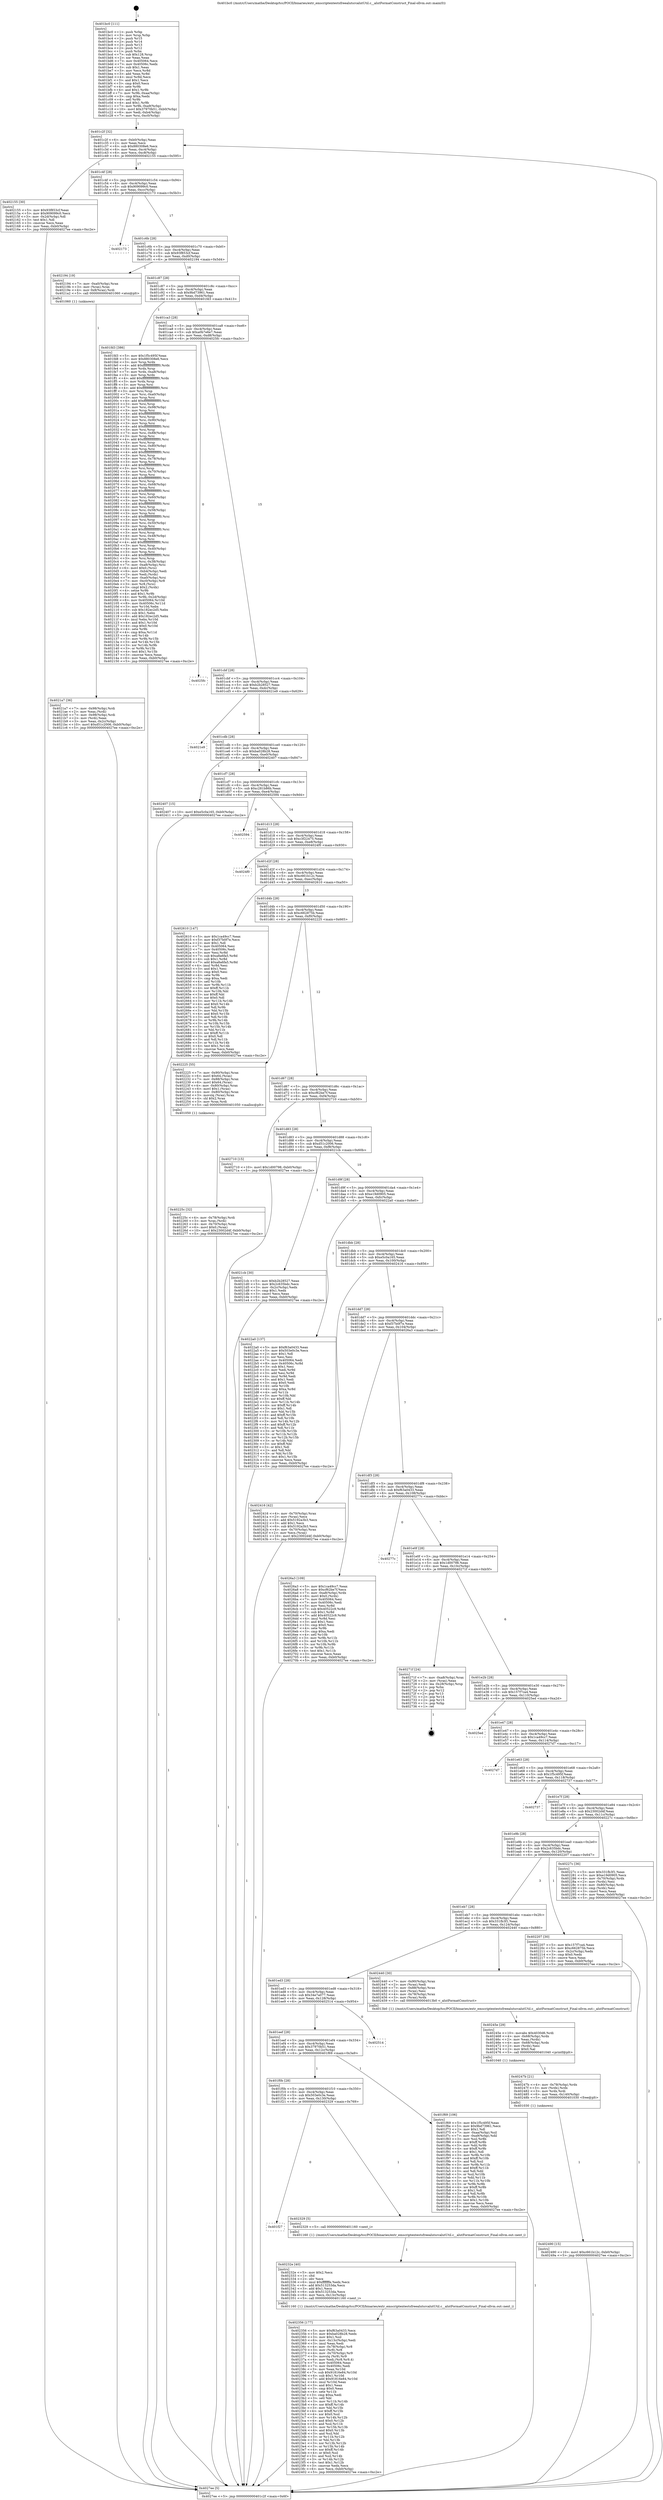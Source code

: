 digraph "0x401bc0" {
  label = "0x401bc0 (/mnt/c/Users/mathe/Desktop/tcc/POCII/binaries/extr_emscriptentestsfreealutsrcalutUtil.c__alutFormatConstruct_Final-ollvm.out::main(0))"
  labelloc = "t"
  node[shape=record]

  Entry [label="",width=0.3,height=0.3,shape=circle,fillcolor=black,style=filled]
  "0x401c2f" [label="{
     0x401c2f [32]\l
     | [instrs]\l
     &nbsp;&nbsp;0x401c2f \<+6\>: mov -0xb0(%rbp),%eax\l
     &nbsp;&nbsp;0x401c35 \<+2\>: mov %eax,%ecx\l
     &nbsp;&nbsp;0x401c37 \<+6\>: sub $0x880308e6,%ecx\l
     &nbsp;&nbsp;0x401c3d \<+6\>: mov %eax,-0xc4(%rbp)\l
     &nbsp;&nbsp;0x401c43 \<+6\>: mov %ecx,-0xc8(%rbp)\l
     &nbsp;&nbsp;0x401c49 \<+6\>: je 0000000000402155 \<main+0x595\>\l
  }"]
  "0x402155" [label="{
     0x402155 [30]\l
     | [instrs]\l
     &nbsp;&nbsp;0x402155 \<+5\>: mov $0x93f853cf,%eax\l
     &nbsp;&nbsp;0x40215a \<+5\>: mov $0x909099c0,%ecx\l
     &nbsp;&nbsp;0x40215f \<+3\>: mov -0x2d(%rbp),%dl\l
     &nbsp;&nbsp;0x402162 \<+3\>: test $0x1,%dl\l
     &nbsp;&nbsp;0x402165 \<+3\>: cmovne %ecx,%eax\l
     &nbsp;&nbsp;0x402168 \<+6\>: mov %eax,-0xb0(%rbp)\l
     &nbsp;&nbsp;0x40216e \<+5\>: jmp 00000000004027ee \<main+0xc2e\>\l
  }"]
  "0x401c4f" [label="{
     0x401c4f [28]\l
     | [instrs]\l
     &nbsp;&nbsp;0x401c4f \<+5\>: jmp 0000000000401c54 \<main+0x94\>\l
     &nbsp;&nbsp;0x401c54 \<+6\>: mov -0xc4(%rbp),%eax\l
     &nbsp;&nbsp;0x401c5a \<+5\>: sub $0x909099c0,%eax\l
     &nbsp;&nbsp;0x401c5f \<+6\>: mov %eax,-0xcc(%rbp)\l
     &nbsp;&nbsp;0x401c65 \<+6\>: je 0000000000402173 \<main+0x5b3\>\l
  }"]
  Exit [label="",width=0.3,height=0.3,shape=circle,fillcolor=black,style=filled,peripheries=2]
  "0x402173" [label="{
     0x402173\l
  }", style=dashed]
  "0x401c6b" [label="{
     0x401c6b [28]\l
     | [instrs]\l
     &nbsp;&nbsp;0x401c6b \<+5\>: jmp 0000000000401c70 \<main+0xb0\>\l
     &nbsp;&nbsp;0x401c70 \<+6\>: mov -0xc4(%rbp),%eax\l
     &nbsp;&nbsp;0x401c76 \<+5\>: sub $0x93f853cf,%eax\l
     &nbsp;&nbsp;0x401c7b \<+6\>: mov %eax,-0xd0(%rbp)\l
     &nbsp;&nbsp;0x401c81 \<+6\>: je 0000000000402194 \<main+0x5d4\>\l
  }"]
  "0x402490" [label="{
     0x402490 [15]\l
     | [instrs]\l
     &nbsp;&nbsp;0x402490 \<+10\>: movl $0xc661b12c,-0xb0(%rbp)\l
     &nbsp;&nbsp;0x40249a \<+5\>: jmp 00000000004027ee \<main+0xc2e\>\l
  }"]
  "0x402194" [label="{
     0x402194 [19]\l
     | [instrs]\l
     &nbsp;&nbsp;0x402194 \<+7\>: mov -0xa0(%rbp),%rax\l
     &nbsp;&nbsp;0x40219b \<+3\>: mov (%rax),%rax\l
     &nbsp;&nbsp;0x40219e \<+4\>: mov 0x8(%rax),%rdi\l
     &nbsp;&nbsp;0x4021a2 \<+5\>: call 0000000000401060 \<atoi@plt\>\l
     | [calls]\l
     &nbsp;&nbsp;0x401060 \{1\} (unknown)\l
  }"]
  "0x401c87" [label="{
     0x401c87 [28]\l
     | [instrs]\l
     &nbsp;&nbsp;0x401c87 \<+5\>: jmp 0000000000401c8c \<main+0xcc\>\l
     &nbsp;&nbsp;0x401c8c \<+6\>: mov -0xc4(%rbp),%eax\l
     &nbsp;&nbsp;0x401c92 \<+5\>: sub $0x9bd73961,%eax\l
     &nbsp;&nbsp;0x401c97 \<+6\>: mov %eax,-0xd4(%rbp)\l
     &nbsp;&nbsp;0x401c9d \<+6\>: je 0000000000401fd3 \<main+0x413\>\l
  }"]
  "0x40247b" [label="{
     0x40247b [21]\l
     | [instrs]\l
     &nbsp;&nbsp;0x40247b \<+4\>: mov -0x78(%rbp),%rdx\l
     &nbsp;&nbsp;0x40247f \<+3\>: mov (%rdx),%rdx\l
     &nbsp;&nbsp;0x402482 \<+3\>: mov %rdx,%rdi\l
     &nbsp;&nbsp;0x402485 \<+6\>: mov %eax,-0x140(%rbp)\l
     &nbsp;&nbsp;0x40248b \<+5\>: call 0000000000401030 \<free@plt\>\l
     | [calls]\l
     &nbsp;&nbsp;0x401030 \{1\} (unknown)\l
  }"]
  "0x401fd3" [label="{
     0x401fd3 [386]\l
     | [instrs]\l
     &nbsp;&nbsp;0x401fd3 \<+5\>: mov $0x1f5c495f,%eax\l
     &nbsp;&nbsp;0x401fd8 \<+5\>: mov $0x880308e6,%ecx\l
     &nbsp;&nbsp;0x401fdd \<+3\>: mov %rsp,%rdx\l
     &nbsp;&nbsp;0x401fe0 \<+4\>: add $0xfffffffffffffff0,%rdx\l
     &nbsp;&nbsp;0x401fe4 \<+3\>: mov %rdx,%rsp\l
     &nbsp;&nbsp;0x401fe7 \<+7\>: mov %rdx,-0xa8(%rbp)\l
     &nbsp;&nbsp;0x401fee \<+3\>: mov %rsp,%rdx\l
     &nbsp;&nbsp;0x401ff1 \<+4\>: add $0xfffffffffffffff0,%rdx\l
     &nbsp;&nbsp;0x401ff5 \<+3\>: mov %rdx,%rsp\l
     &nbsp;&nbsp;0x401ff8 \<+3\>: mov %rsp,%rsi\l
     &nbsp;&nbsp;0x401ffb \<+4\>: add $0xfffffffffffffff0,%rsi\l
     &nbsp;&nbsp;0x401fff \<+3\>: mov %rsi,%rsp\l
     &nbsp;&nbsp;0x402002 \<+7\>: mov %rsi,-0xa0(%rbp)\l
     &nbsp;&nbsp;0x402009 \<+3\>: mov %rsp,%rsi\l
     &nbsp;&nbsp;0x40200c \<+4\>: add $0xfffffffffffffff0,%rsi\l
     &nbsp;&nbsp;0x402010 \<+3\>: mov %rsi,%rsp\l
     &nbsp;&nbsp;0x402013 \<+7\>: mov %rsi,-0x98(%rbp)\l
     &nbsp;&nbsp;0x40201a \<+3\>: mov %rsp,%rsi\l
     &nbsp;&nbsp;0x40201d \<+4\>: add $0xfffffffffffffff0,%rsi\l
     &nbsp;&nbsp;0x402021 \<+3\>: mov %rsi,%rsp\l
     &nbsp;&nbsp;0x402024 \<+7\>: mov %rsi,-0x90(%rbp)\l
     &nbsp;&nbsp;0x40202b \<+3\>: mov %rsp,%rsi\l
     &nbsp;&nbsp;0x40202e \<+4\>: add $0xfffffffffffffff0,%rsi\l
     &nbsp;&nbsp;0x402032 \<+3\>: mov %rsi,%rsp\l
     &nbsp;&nbsp;0x402035 \<+7\>: mov %rsi,-0x88(%rbp)\l
     &nbsp;&nbsp;0x40203c \<+3\>: mov %rsp,%rsi\l
     &nbsp;&nbsp;0x40203f \<+4\>: add $0xfffffffffffffff0,%rsi\l
     &nbsp;&nbsp;0x402043 \<+3\>: mov %rsi,%rsp\l
     &nbsp;&nbsp;0x402046 \<+4\>: mov %rsi,-0x80(%rbp)\l
     &nbsp;&nbsp;0x40204a \<+3\>: mov %rsp,%rsi\l
     &nbsp;&nbsp;0x40204d \<+4\>: add $0xfffffffffffffff0,%rsi\l
     &nbsp;&nbsp;0x402051 \<+3\>: mov %rsi,%rsp\l
     &nbsp;&nbsp;0x402054 \<+4\>: mov %rsi,-0x78(%rbp)\l
     &nbsp;&nbsp;0x402058 \<+3\>: mov %rsp,%rsi\l
     &nbsp;&nbsp;0x40205b \<+4\>: add $0xfffffffffffffff0,%rsi\l
     &nbsp;&nbsp;0x40205f \<+3\>: mov %rsi,%rsp\l
     &nbsp;&nbsp;0x402062 \<+4\>: mov %rsi,-0x70(%rbp)\l
     &nbsp;&nbsp;0x402066 \<+3\>: mov %rsp,%rsi\l
     &nbsp;&nbsp;0x402069 \<+4\>: add $0xfffffffffffffff0,%rsi\l
     &nbsp;&nbsp;0x40206d \<+3\>: mov %rsi,%rsp\l
     &nbsp;&nbsp;0x402070 \<+4\>: mov %rsi,-0x68(%rbp)\l
     &nbsp;&nbsp;0x402074 \<+3\>: mov %rsp,%rsi\l
     &nbsp;&nbsp;0x402077 \<+4\>: add $0xfffffffffffffff0,%rsi\l
     &nbsp;&nbsp;0x40207b \<+3\>: mov %rsi,%rsp\l
     &nbsp;&nbsp;0x40207e \<+4\>: mov %rsi,-0x60(%rbp)\l
     &nbsp;&nbsp;0x402082 \<+3\>: mov %rsp,%rsi\l
     &nbsp;&nbsp;0x402085 \<+4\>: add $0xfffffffffffffff0,%rsi\l
     &nbsp;&nbsp;0x402089 \<+3\>: mov %rsi,%rsp\l
     &nbsp;&nbsp;0x40208c \<+4\>: mov %rsi,-0x58(%rbp)\l
     &nbsp;&nbsp;0x402090 \<+3\>: mov %rsp,%rsi\l
     &nbsp;&nbsp;0x402093 \<+4\>: add $0xfffffffffffffff0,%rsi\l
     &nbsp;&nbsp;0x402097 \<+3\>: mov %rsi,%rsp\l
     &nbsp;&nbsp;0x40209a \<+4\>: mov %rsi,-0x50(%rbp)\l
     &nbsp;&nbsp;0x40209e \<+3\>: mov %rsp,%rsi\l
     &nbsp;&nbsp;0x4020a1 \<+4\>: add $0xfffffffffffffff0,%rsi\l
     &nbsp;&nbsp;0x4020a5 \<+3\>: mov %rsi,%rsp\l
     &nbsp;&nbsp;0x4020a8 \<+4\>: mov %rsi,-0x48(%rbp)\l
     &nbsp;&nbsp;0x4020ac \<+3\>: mov %rsp,%rsi\l
     &nbsp;&nbsp;0x4020af \<+4\>: add $0xfffffffffffffff0,%rsi\l
     &nbsp;&nbsp;0x4020b3 \<+3\>: mov %rsi,%rsp\l
     &nbsp;&nbsp;0x4020b6 \<+4\>: mov %rsi,-0x40(%rbp)\l
     &nbsp;&nbsp;0x4020ba \<+3\>: mov %rsp,%rsi\l
     &nbsp;&nbsp;0x4020bd \<+4\>: add $0xfffffffffffffff0,%rsi\l
     &nbsp;&nbsp;0x4020c1 \<+3\>: mov %rsi,%rsp\l
     &nbsp;&nbsp;0x4020c4 \<+4\>: mov %rsi,-0x38(%rbp)\l
     &nbsp;&nbsp;0x4020c8 \<+7\>: mov -0xa8(%rbp),%rsi\l
     &nbsp;&nbsp;0x4020cf \<+6\>: movl $0x0,(%rsi)\l
     &nbsp;&nbsp;0x4020d5 \<+6\>: mov -0xb4(%rbp),%edi\l
     &nbsp;&nbsp;0x4020db \<+2\>: mov %edi,(%rdx)\l
     &nbsp;&nbsp;0x4020dd \<+7\>: mov -0xa0(%rbp),%rsi\l
     &nbsp;&nbsp;0x4020e4 \<+7\>: mov -0xc0(%rbp),%r8\l
     &nbsp;&nbsp;0x4020eb \<+3\>: mov %r8,(%rsi)\l
     &nbsp;&nbsp;0x4020ee \<+3\>: cmpl $0x2,(%rdx)\l
     &nbsp;&nbsp;0x4020f1 \<+4\>: setne %r9b\l
     &nbsp;&nbsp;0x4020f5 \<+4\>: and $0x1,%r9b\l
     &nbsp;&nbsp;0x4020f9 \<+4\>: mov %r9b,-0x2d(%rbp)\l
     &nbsp;&nbsp;0x4020fd \<+8\>: mov 0x405064,%r10d\l
     &nbsp;&nbsp;0x402105 \<+8\>: mov 0x40506c,%r11d\l
     &nbsp;&nbsp;0x40210d \<+3\>: mov %r10d,%ebx\l
     &nbsp;&nbsp;0x402110 \<+6\>: sub $0x182ec2d5,%ebx\l
     &nbsp;&nbsp;0x402116 \<+3\>: sub $0x1,%ebx\l
     &nbsp;&nbsp;0x402119 \<+6\>: add $0x182ec2d5,%ebx\l
     &nbsp;&nbsp;0x40211f \<+4\>: imul %ebx,%r10d\l
     &nbsp;&nbsp;0x402123 \<+4\>: and $0x1,%r10d\l
     &nbsp;&nbsp;0x402127 \<+4\>: cmp $0x0,%r10d\l
     &nbsp;&nbsp;0x40212b \<+4\>: sete %r9b\l
     &nbsp;&nbsp;0x40212f \<+4\>: cmp $0xa,%r11d\l
     &nbsp;&nbsp;0x402133 \<+4\>: setl %r14b\l
     &nbsp;&nbsp;0x402137 \<+3\>: mov %r9b,%r15b\l
     &nbsp;&nbsp;0x40213a \<+3\>: and %r14b,%r15b\l
     &nbsp;&nbsp;0x40213d \<+3\>: xor %r14b,%r9b\l
     &nbsp;&nbsp;0x402140 \<+3\>: or %r9b,%r15b\l
     &nbsp;&nbsp;0x402143 \<+4\>: test $0x1,%r15b\l
     &nbsp;&nbsp;0x402147 \<+3\>: cmovne %ecx,%eax\l
     &nbsp;&nbsp;0x40214a \<+6\>: mov %eax,-0xb0(%rbp)\l
     &nbsp;&nbsp;0x402150 \<+5\>: jmp 00000000004027ee \<main+0xc2e\>\l
  }"]
  "0x401ca3" [label="{
     0x401ca3 [28]\l
     | [instrs]\l
     &nbsp;&nbsp;0x401ca3 \<+5\>: jmp 0000000000401ca8 \<main+0xe8\>\l
     &nbsp;&nbsp;0x401ca8 \<+6\>: mov -0xc4(%rbp),%eax\l
     &nbsp;&nbsp;0x401cae \<+5\>: sub $0xa0b7e6e7,%eax\l
     &nbsp;&nbsp;0x401cb3 \<+6\>: mov %eax,-0xd8(%rbp)\l
     &nbsp;&nbsp;0x401cb9 \<+6\>: je 00000000004025fc \<main+0xa3c\>\l
  }"]
  "0x40245e" [label="{
     0x40245e [29]\l
     | [instrs]\l
     &nbsp;&nbsp;0x40245e \<+10\>: movabs $0x4030d6,%rdi\l
     &nbsp;&nbsp;0x402468 \<+4\>: mov -0x68(%rbp),%rdx\l
     &nbsp;&nbsp;0x40246c \<+2\>: mov %eax,(%rdx)\l
     &nbsp;&nbsp;0x40246e \<+4\>: mov -0x68(%rbp),%rdx\l
     &nbsp;&nbsp;0x402472 \<+2\>: mov (%rdx),%esi\l
     &nbsp;&nbsp;0x402474 \<+2\>: mov $0x0,%al\l
     &nbsp;&nbsp;0x402476 \<+5\>: call 0000000000401040 \<printf@plt\>\l
     | [calls]\l
     &nbsp;&nbsp;0x401040 \{1\} (unknown)\l
  }"]
  "0x4025fc" [label="{
     0x4025fc\l
  }", style=dashed]
  "0x401cbf" [label="{
     0x401cbf [28]\l
     | [instrs]\l
     &nbsp;&nbsp;0x401cbf \<+5\>: jmp 0000000000401cc4 \<main+0x104\>\l
     &nbsp;&nbsp;0x401cc4 \<+6\>: mov -0xc4(%rbp),%eax\l
     &nbsp;&nbsp;0x401cca \<+5\>: sub $0xb2b28527,%eax\l
     &nbsp;&nbsp;0x401ccf \<+6\>: mov %eax,-0xdc(%rbp)\l
     &nbsp;&nbsp;0x401cd5 \<+6\>: je 00000000004021e9 \<main+0x629\>\l
  }"]
  "0x402356" [label="{
     0x402356 [177]\l
     | [instrs]\l
     &nbsp;&nbsp;0x402356 \<+5\>: mov $0xf63a0433,%ecx\l
     &nbsp;&nbsp;0x40235b \<+5\>: mov $0xba028b28,%edx\l
     &nbsp;&nbsp;0x402360 \<+3\>: mov $0x1,%sil\l
     &nbsp;&nbsp;0x402363 \<+6\>: mov -0x13c(%rbp),%edi\l
     &nbsp;&nbsp;0x402369 \<+3\>: imul %eax,%edi\l
     &nbsp;&nbsp;0x40236c \<+4\>: mov -0x78(%rbp),%r8\l
     &nbsp;&nbsp;0x402370 \<+3\>: mov (%r8),%r8\l
     &nbsp;&nbsp;0x402373 \<+4\>: mov -0x70(%rbp),%r9\l
     &nbsp;&nbsp;0x402377 \<+3\>: movslq (%r9),%r9\l
     &nbsp;&nbsp;0x40237a \<+4\>: mov %edi,(%r8,%r9,4)\l
     &nbsp;&nbsp;0x40237e \<+7\>: mov 0x405064,%eax\l
     &nbsp;&nbsp;0x402385 \<+7\>: mov 0x40506c,%edi\l
     &nbsp;&nbsp;0x40238c \<+3\>: mov %eax,%r10d\l
     &nbsp;&nbsp;0x40238f \<+7\>: sub $0x91816e84,%r10d\l
     &nbsp;&nbsp;0x402396 \<+4\>: sub $0x1,%r10d\l
     &nbsp;&nbsp;0x40239a \<+7\>: add $0x91816e84,%r10d\l
     &nbsp;&nbsp;0x4023a1 \<+4\>: imul %r10d,%eax\l
     &nbsp;&nbsp;0x4023a5 \<+3\>: and $0x1,%eax\l
     &nbsp;&nbsp;0x4023a8 \<+3\>: cmp $0x0,%eax\l
     &nbsp;&nbsp;0x4023ab \<+4\>: sete %r11b\l
     &nbsp;&nbsp;0x4023af \<+3\>: cmp $0xa,%edi\l
     &nbsp;&nbsp;0x4023b2 \<+3\>: setl %bl\l
     &nbsp;&nbsp;0x4023b5 \<+3\>: mov %r11b,%r14b\l
     &nbsp;&nbsp;0x4023b8 \<+4\>: xor $0xff,%r14b\l
     &nbsp;&nbsp;0x4023bc \<+3\>: mov %bl,%r15b\l
     &nbsp;&nbsp;0x4023bf \<+4\>: xor $0xff,%r15b\l
     &nbsp;&nbsp;0x4023c3 \<+4\>: xor $0x0,%sil\l
     &nbsp;&nbsp;0x4023c7 \<+3\>: mov %r14b,%r12b\l
     &nbsp;&nbsp;0x4023ca \<+4\>: and $0x0,%r12b\l
     &nbsp;&nbsp;0x4023ce \<+3\>: and %sil,%r11b\l
     &nbsp;&nbsp;0x4023d1 \<+3\>: mov %r15b,%r13b\l
     &nbsp;&nbsp;0x4023d4 \<+4\>: and $0x0,%r13b\l
     &nbsp;&nbsp;0x4023d8 \<+3\>: and %sil,%bl\l
     &nbsp;&nbsp;0x4023db \<+3\>: or %r11b,%r12b\l
     &nbsp;&nbsp;0x4023de \<+3\>: or %bl,%r13b\l
     &nbsp;&nbsp;0x4023e1 \<+3\>: xor %r13b,%r12b\l
     &nbsp;&nbsp;0x4023e4 \<+3\>: or %r15b,%r14b\l
     &nbsp;&nbsp;0x4023e7 \<+4\>: xor $0xff,%r14b\l
     &nbsp;&nbsp;0x4023eb \<+4\>: or $0x0,%sil\l
     &nbsp;&nbsp;0x4023ef \<+3\>: and %sil,%r14b\l
     &nbsp;&nbsp;0x4023f2 \<+3\>: or %r14b,%r12b\l
     &nbsp;&nbsp;0x4023f5 \<+4\>: test $0x1,%r12b\l
     &nbsp;&nbsp;0x4023f9 \<+3\>: cmovne %edx,%ecx\l
     &nbsp;&nbsp;0x4023fc \<+6\>: mov %ecx,-0xb0(%rbp)\l
     &nbsp;&nbsp;0x402402 \<+5\>: jmp 00000000004027ee \<main+0xc2e\>\l
  }"]
  "0x4021e9" [label="{
     0x4021e9\l
  }", style=dashed]
  "0x401cdb" [label="{
     0x401cdb [28]\l
     | [instrs]\l
     &nbsp;&nbsp;0x401cdb \<+5\>: jmp 0000000000401ce0 \<main+0x120\>\l
     &nbsp;&nbsp;0x401ce0 \<+6\>: mov -0xc4(%rbp),%eax\l
     &nbsp;&nbsp;0x401ce6 \<+5\>: sub $0xba028b28,%eax\l
     &nbsp;&nbsp;0x401ceb \<+6\>: mov %eax,-0xe0(%rbp)\l
     &nbsp;&nbsp;0x401cf1 \<+6\>: je 0000000000402407 \<main+0x847\>\l
  }"]
  "0x40232e" [label="{
     0x40232e [40]\l
     | [instrs]\l
     &nbsp;&nbsp;0x40232e \<+5\>: mov $0x2,%ecx\l
     &nbsp;&nbsp;0x402333 \<+1\>: cltd\l
     &nbsp;&nbsp;0x402334 \<+2\>: idiv %ecx\l
     &nbsp;&nbsp;0x402336 \<+6\>: imul $0xfffffffe,%edx,%ecx\l
     &nbsp;&nbsp;0x40233c \<+6\>: add $0x513253da,%ecx\l
     &nbsp;&nbsp;0x402342 \<+3\>: add $0x1,%ecx\l
     &nbsp;&nbsp;0x402345 \<+6\>: sub $0x513253da,%ecx\l
     &nbsp;&nbsp;0x40234b \<+6\>: mov %ecx,-0x13c(%rbp)\l
     &nbsp;&nbsp;0x402351 \<+5\>: call 0000000000401160 \<next_i\>\l
     | [calls]\l
     &nbsp;&nbsp;0x401160 \{1\} (/mnt/c/Users/mathe/Desktop/tcc/POCII/binaries/extr_emscriptentestsfreealutsrcalutUtil.c__alutFormatConstruct_Final-ollvm.out::next_i)\l
  }"]
  "0x402407" [label="{
     0x402407 [15]\l
     | [instrs]\l
     &nbsp;&nbsp;0x402407 \<+10\>: movl $0xe5c0a165,-0xb0(%rbp)\l
     &nbsp;&nbsp;0x402411 \<+5\>: jmp 00000000004027ee \<main+0xc2e\>\l
  }"]
  "0x401cf7" [label="{
     0x401cf7 [28]\l
     | [instrs]\l
     &nbsp;&nbsp;0x401cf7 \<+5\>: jmp 0000000000401cfc \<main+0x13c\>\l
     &nbsp;&nbsp;0x401cfc \<+6\>: mov -0xc4(%rbp),%eax\l
     &nbsp;&nbsp;0x401d02 \<+5\>: sub $0xc281b86b,%eax\l
     &nbsp;&nbsp;0x401d07 \<+6\>: mov %eax,-0xe4(%rbp)\l
     &nbsp;&nbsp;0x401d0d \<+6\>: je 0000000000402594 \<main+0x9d4\>\l
  }"]
  "0x401f27" [label="{
     0x401f27\l
  }", style=dashed]
  "0x402594" [label="{
     0x402594\l
  }", style=dashed]
  "0x401d13" [label="{
     0x401d13 [28]\l
     | [instrs]\l
     &nbsp;&nbsp;0x401d13 \<+5\>: jmp 0000000000401d18 \<main+0x158\>\l
     &nbsp;&nbsp;0x401d18 \<+6\>: mov -0xc4(%rbp),%eax\l
     &nbsp;&nbsp;0x401d1e \<+5\>: sub $0xc3f22475,%eax\l
     &nbsp;&nbsp;0x401d23 \<+6\>: mov %eax,-0xe8(%rbp)\l
     &nbsp;&nbsp;0x401d29 \<+6\>: je 00000000004024f0 \<main+0x930\>\l
  }"]
  "0x402329" [label="{
     0x402329 [5]\l
     | [instrs]\l
     &nbsp;&nbsp;0x402329 \<+5\>: call 0000000000401160 \<next_i\>\l
     | [calls]\l
     &nbsp;&nbsp;0x401160 \{1\} (/mnt/c/Users/mathe/Desktop/tcc/POCII/binaries/extr_emscriptentestsfreealutsrcalutUtil.c__alutFormatConstruct_Final-ollvm.out::next_i)\l
  }"]
  "0x4024f0" [label="{
     0x4024f0\l
  }", style=dashed]
  "0x401d2f" [label="{
     0x401d2f [28]\l
     | [instrs]\l
     &nbsp;&nbsp;0x401d2f \<+5\>: jmp 0000000000401d34 \<main+0x174\>\l
     &nbsp;&nbsp;0x401d34 \<+6\>: mov -0xc4(%rbp),%eax\l
     &nbsp;&nbsp;0x401d3a \<+5\>: sub $0xc661b12c,%eax\l
     &nbsp;&nbsp;0x401d3f \<+6\>: mov %eax,-0xec(%rbp)\l
     &nbsp;&nbsp;0x401d45 \<+6\>: je 0000000000402610 \<main+0xa50\>\l
  }"]
  "0x40225c" [label="{
     0x40225c [32]\l
     | [instrs]\l
     &nbsp;&nbsp;0x40225c \<+4\>: mov -0x78(%rbp),%rdi\l
     &nbsp;&nbsp;0x402260 \<+3\>: mov %rax,(%rdi)\l
     &nbsp;&nbsp;0x402263 \<+4\>: mov -0x70(%rbp),%rax\l
     &nbsp;&nbsp;0x402267 \<+6\>: movl $0x0,(%rax)\l
     &nbsp;&nbsp;0x40226d \<+10\>: movl $0x23002d4f,-0xb0(%rbp)\l
     &nbsp;&nbsp;0x402277 \<+5\>: jmp 00000000004027ee \<main+0xc2e\>\l
  }"]
  "0x402610" [label="{
     0x402610 [147]\l
     | [instrs]\l
     &nbsp;&nbsp;0x402610 \<+5\>: mov $0x1ca49cc7,%eax\l
     &nbsp;&nbsp;0x402615 \<+5\>: mov $0xf37b0f7e,%ecx\l
     &nbsp;&nbsp;0x40261a \<+2\>: mov $0x1,%dl\l
     &nbsp;&nbsp;0x40261c \<+7\>: mov 0x405064,%esi\l
     &nbsp;&nbsp;0x402623 \<+7\>: mov 0x40506c,%edi\l
     &nbsp;&nbsp;0x40262a \<+3\>: mov %esi,%r8d\l
     &nbsp;&nbsp;0x40262d \<+7\>: sub $0xa8a6fa5,%r8d\l
     &nbsp;&nbsp;0x402634 \<+4\>: sub $0x1,%r8d\l
     &nbsp;&nbsp;0x402638 \<+7\>: add $0xa8a6fa5,%r8d\l
     &nbsp;&nbsp;0x40263f \<+4\>: imul %r8d,%esi\l
     &nbsp;&nbsp;0x402643 \<+3\>: and $0x1,%esi\l
     &nbsp;&nbsp;0x402646 \<+3\>: cmp $0x0,%esi\l
     &nbsp;&nbsp;0x402649 \<+4\>: sete %r9b\l
     &nbsp;&nbsp;0x40264d \<+3\>: cmp $0xa,%edi\l
     &nbsp;&nbsp;0x402650 \<+4\>: setl %r10b\l
     &nbsp;&nbsp;0x402654 \<+3\>: mov %r9b,%r11b\l
     &nbsp;&nbsp;0x402657 \<+4\>: xor $0xff,%r11b\l
     &nbsp;&nbsp;0x40265b \<+3\>: mov %r10b,%bl\l
     &nbsp;&nbsp;0x40265e \<+3\>: xor $0xff,%bl\l
     &nbsp;&nbsp;0x402661 \<+3\>: xor $0x0,%dl\l
     &nbsp;&nbsp;0x402664 \<+3\>: mov %r11b,%r14b\l
     &nbsp;&nbsp;0x402667 \<+4\>: and $0x0,%r14b\l
     &nbsp;&nbsp;0x40266b \<+3\>: and %dl,%r9b\l
     &nbsp;&nbsp;0x40266e \<+3\>: mov %bl,%r15b\l
     &nbsp;&nbsp;0x402671 \<+4\>: and $0x0,%r15b\l
     &nbsp;&nbsp;0x402675 \<+3\>: and %dl,%r10b\l
     &nbsp;&nbsp;0x402678 \<+3\>: or %r9b,%r14b\l
     &nbsp;&nbsp;0x40267b \<+3\>: or %r10b,%r15b\l
     &nbsp;&nbsp;0x40267e \<+3\>: xor %r15b,%r14b\l
     &nbsp;&nbsp;0x402681 \<+3\>: or %bl,%r11b\l
     &nbsp;&nbsp;0x402684 \<+4\>: xor $0xff,%r11b\l
     &nbsp;&nbsp;0x402688 \<+3\>: or $0x0,%dl\l
     &nbsp;&nbsp;0x40268b \<+3\>: and %dl,%r11b\l
     &nbsp;&nbsp;0x40268e \<+3\>: or %r11b,%r14b\l
     &nbsp;&nbsp;0x402691 \<+4\>: test $0x1,%r14b\l
     &nbsp;&nbsp;0x402695 \<+3\>: cmovne %ecx,%eax\l
     &nbsp;&nbsp;0x402698 \<+6\>: mov %eax,-0xb0(%rbp)\l
     &nbsp;&nbsp;0x40269e \<+5\>: jmp 00000000004027ee \<main+0xc2e\>\l
  }"]
  "0x401d4b" [label="{
     0x401d4b [28]\l
     | [instrs]\l
     &nbsp;&nbsp;0x401d4b \<+5\>: jmp 0000000000401d50 \<main+0x190\>\l
     &nbsp;&nbsp;0x401d50 \<+6\>: mov -0xc4(%rbp),%eax\l
     &nbsp;&nbsp;0x401d56 \<+5\>: sub $0xc662875b,%eax\l
     &nbsp;&nbsp;0x401d5b \<+6\>: mov %eax,-0xf0(%rbp)\l
     &nbsp;&nbsp;0x401d61 \<+6\>: je 0000000000402225 \<main+0x665\>\l
  }"]
  "0x4021a7" [label="{
     0x4021a7 [36]\l
     | [instrs]\l
     &nbsp;&nbsp;0x4021a7 \<+7\>: mov -0x98(%rbp),%rdi\l
     &nbsp;&nbsp;0x4021ae \<+2\>: mov %eax,(%rdi)\l
     &nbsp;&nbsp;0x4021b0 \<+7\>: mov -0x98(%rbp),%rdi\l
     &nbsp;&nbsp;0x4021b7 \<+2\>: mov (%rdi),%eax\l
     &nbsp;&nbsp;0x4021b9 \<+3\>: mov %eax,-0x2c(%rbp)\l
     &nbsp;&nbsp;0x4021bc \<+10\>: movl $0xd51c2006,-0xb0(%rbp)\l
     &nbsp;&nbsp;0x4021c6 \<+5\>: jmp 00000000004027ee \<main+0xc2e\>\l
  }"]
  "0x402225" [label="{
     0x402225 [55]\l
     | [instrs]\l
     &nbsp;&nbsp;0x402225 \<+7\>: mov -0x90(%rbp),%rax\l
     &nbsp;&nbsp;0x40222c \<+6\>: movl $0x64,(%rax)\l
     &nbsp;&nbsp;0x402232 \<+7\>: mov -0x88(%rbp),%rax\l
     &nbsp;&nbsp;0x402239 \<+6\>: movl $0x64,(%rax)\l
     &nbsp;&nbsp;0x40223f \<+4\>: mov -0x80(%rbp),%rax\l
     &nbsp;&nbsp;0x402243 \<+6\>: movl $0x1,(%rax)\l
     &nbsp;&nbsp;0x402249 \<+4\>: mov -0x80(%rbp),%rax\l
     &nbsp;&nbsp;0x40224d \<+3\>: movslq (%rax),%rax\l
     &nbsp;&nbsp;0x402250 \<+4\>: shl $0x2,%rax\l
     &nbsp;&nbsp;0x402254 \<+3\>: mov %rax,%rdi\l
     &nbsp;&nbsp;0x402257 \<+5\>: call 0000000000401050 \<malloc@plt\>\l
     | [calls]\l
     &nbsp;&nbsp;0x401050 \{1\} (unknown)\l
  }"]
  "0x401d67" [label="{
     0x401d67 [28]\l
     | [instrs]\l
     &nbsp;&nbsp;0x401d67 \<+5\>: jmp 0000000000401d6c \<main+0x1ac\>\l
     &nbsp;&nbsp;0x401d6c \<+6\>: mov -0xc4(%rbp),%eax\l
     &nbsp;&nbsp;0x401d72 \<+5\>: sub $0xcf62be7f,%eax\l
     &nbsp;&nbsp;0x401d77 \<+6\>: mov %eax,-0xf4(%rbp)\l
     &nbsp;&nbsp;0x401d7d \<+6\>: je 0000000000402710 \<main+0xb50\>\l
  }"]
  "0x401bc0" [label="{
     0x401bc0 [111]\l
     | [instrs]\l
     &nbsp;&nbsp;0x401bc0 \<+1\>: push %rbp\l
     &nbsp;&nbsp;0x401bc1 \<+3\>: mov %rsp,%rbp\l
     &nbsp;&nbsp;0x401bc4 \<+2\>: push %r15\l
     &nbsp;&nbsp;0x401bc6 \<+2\>: push %r14\l
     &nbsp;&nbsp;0x401bc8 \<+2\>: push %r13\l
     &nbsp;&nbsp;0x401bca \<+2\>: push %r12\l
     &nbsp;&nbsp;0x401bcc \<+1\>: push %rbx\l
     &nbsp;&nbsp;0x401bcd \<+7\>: sub $0x128,%rsp\l
     &nbsp;&nbsp;0x401bd4 \<+2\>: xor %eax,%eax\l
     &nbsp;&nbsp;0x401bd6 \<+7\>: mov 0x405064,%ecx\l
     &nbsp;&nbsp;0x401bdd \<+7\>: mov 0x40506c,%edx\l
     &nbsp;&nbsp;0x401be4 \<+3\>: sub $0x1,%eax\l
     &nbsp;&nbsp;0x401be7 \<+3\>: mov %ecx,%r8d\l
     &nbsp;&nbsp;0x401bea \<+3\>: add %eax,%r8d\l
     &nbsp;&nbsp;0x401bed \<+4\>: imul %r8d,%ecx\l
     &nbsp;&nbsp;0x401bf1 \<+3\>: and $0x1,%ecx\l
     &nbsp;&nbsp;0x401bf4 \<+3\>: cmp $0x0,%ecx\l
     &nbsp;&nbsp;0x401bf7 \<+4\>: sete %r9b\l
     &nbsp;&nbsp;0x401bfb \<+4\>: and $0x1,%r9b\l
     &nbsp;&nbsp;0x401bff \<+7\>: mov %r9b,-0xaa(%rbp)\l
     &nbsp;&nbsp;0x401c06 \<+3\>: cmp $0xa,%edx\l
     &nbsp;&nbsp;0x401c09 \<+4\>: setl %r9b\l
     &nbsp;&nbsp;0x401c0d \<+4\>: and $0x1,%r9b\l
     &nbsp;&nbsp;0x401c11 \<+7\>: mov %r9b,-0xa9(%rbp)\l
     &nbsp;&nbsp;0x401c18 \<+10\>: movl $0x37970b51,-0xb0(%rbp)\l
     &nbsp;&nbsp;0x401c22 \<+6\>: mov %edi,-0xb4(%rbp)\l
     &nbsp;&nbsp;0x401c28 \<+7\>: mov %rsi,-0xc0(%rbp)\l
  }"]
  "0x402710" [label="{
     0x402710 [15]\l
     | [instrs]\l
     &nbsp;&nbsp;0x402710 \<+10\>: movl $0x1d00798,-0xb0(%rbp)\l
     &nbsp;&nbsp;0x40271a \<+5\>: jmp 00000000004027ee \<main+0xc2e\>\l
  }"]
  "0x401d83" [label="{
     0x401d83 [28]\l
     | [instrs]\l
     &nbsp;&nbsp;0x401d83 \<+5\>: jmp 0000000000401d88 \<main+0x1c8\>\l
     &nbsp;&nbsp;0x401d88 \<+6\>: mov -0xc4(%rbp),%eax\l
     &nbsp;&nbsp;0x401d8e \<+5\>: sub $0xd51c2006,%eax\l
     &nbsp;&nbsp;0x401d93 \<+6\>: mov %eax,-0xf8(%rbp)\l
     &nbsp;&nbsp;0x401d99 \<+6\>: je 00000000004021cb \<main+0x60b\>\l
  }"]
  "0x4027ee" [label="{
     0x4027ee [5]\l
     | [instrs]\l
     &nbsp;&nbsp;0x4027ee \<+5\>: jmp 0000000000401c2f \<main+0x6f\>\l
  }"]
  "0x4021cb" [label="{
     0x4021cb [30]\l
     | [instrs]\l
     &nbsp;&nbsp;0x4021cb \<+5\>: mov $0xb2b28527,%eax\l
     &nbsp;&nbsp;0x4021d0 \<+5\>: mov $0x2c635bdc,%ecx\l
     &nbsp;&nbsp;0x4021d5 \<+3\>: mov -0x2c(%rbp),%edx\l
     &nbsp;&nbsp;0x4021d8 \<+3\>: cmp $0x1,%edx\l
     &nbsp;&nbsp;0x4021db \<+3\>: cmovl %ecx,%eax\l
     &nbsp;&nbsp;0x4021de \<+6\>: mov %eax,-0xb0(%rbp)\l
     &nbsp;&nbsp;0x4021e4 \<+5\>: jmp 00000000004027ee \<main+0xc2e\>\l
  }"]
  "0x401d9f" [label="{
     0x401d9f [28]\l
     | [instrs]\l
     &nbsp;&nbsp;0x401d9f \<+5\>: jmp 0000000000401da4 \<main+0x1e4\>\l
     &nbsp;&nbsp;0x401da4 \<+6\>: mov -0xc4(%rbp),%eax\l
     &nbsp;&nbsp;0x401daa \<+5\>: sub $0xe19d0905,%eax\l
     &nbsp;&nbsp;0x401daf \<+6\>: mov %eax,-0xfc(%rbp)\l
     &nbsp;&nbsp;0x401db5 \<+6\>: je 00000000004022a0 \<main+0x6e0\>\l
  }"]
  "0x401f0b" [label="{
     0x401f0b [28]\l
     | [instrs]\l
     &nbsp;&nbsp;0x401f0b \<+5\>: jmp 0000000000401f10 \<main+0x350\>\l
     &nbsp;&nbsp;0x401f10 \<+6\>: mov -0xc4(%rbp),%eax\l
     &nbsp;&nbsp;0x401f16 \<+5\>: sub $0x503e0c3e,%eax\l
     &nbsp;&nbsp;0x401f1b \<+6\>: mov %eax,-0x130(%rbp)\l
     &nbsp;&nbsp;0x401f21 \<+6\>: je 0000000000402329 \<main+0x769\>\l
  }"]
  "0x4022a0" [label="{
     0x4022a0 [137]\l
     | [instrs]\l
     &nbsp;&nbsp;0x4022a0 \<+5\>: mov $0xf63a0433,%eax\l
     &nbsp;&nbsp;0x4022a5 \<+5\>: mov $0x503e0c3e,%ecx\l
     &nbsp;&nbsp;0x4022aa \<+2\>: mov $0x1,%dl\l
     &nbsp;&nbsp;0x4022ac \<+2\>: xor %esi,%esi\l
     &nbsp;&nbsp;0x4022ae \<+7\>: mov 0x405064,%edi\l
     &nbsp;&nbsp;0x4022b5 \<+8\>: mov 0x40506c,%r8d\l
     &nbsp;&nbsp;0x4022bd \<+3\>: sub $0x1,%esi\l
     &nbsp;&nbsp;0x4022c0 \<+3\>: mov %edi,%r9d\l
     &nbsp;&nbsp;0x4022c3 \<+3\>: add %esi,%r9d\l
     &nbsp;&nbsp;0x4022c6 \<+4\>: imul %r9d,%edi\l
     &nbsp;&nbsp;0x4022ca \<+3\>: and $0x1,%edi\l
     &nbsp;&nbsp;0x4022cd \<+3\>: cmp $0x0,%edi\l
     &nbsp;&nbsp;0x4022d0 \<+4\>: sete %r10b\l
     &nbsp;&nbsp;0x4022d4 \<+4\>: cmp $0xa,%r8d\l
     &nbsp;&nbsp;0x4022d8 \<+4\>: setl %r11b\l
     &nbsp;&nbsp;0x4022dc \<+3\>: mov %r10b,%bl\l
     &nbsp;&nbsp;0x4022df \<+3\>: xor $0xff,%bl\l
     &nbsp;&nbsp;0x4022e2 \<+3\>: mov %r11b,%r14b\l
     &nbsp;&nbsp;0x4022e5 \<+4\>: xor $0xff,%r14b\l
     &nbsp;&nbsp;0x4022e9 \<+3\>: xor $0x1,%dl\l
     &nbsp;&nbsp;0x4022ec \<+3\>: mov %bl,%r15b\l
     &nbsp;&nbsp;0x4022ef \<+4\>: and $0xff,%r15b\l
     &nbsp;&nbsp;0x4022f3 \<+3\>: and %dl,%r10b\l
     &nbsp;&nbsp;0x4022f6 \<+3\>: mov %r14b,%r12b\l
     &nbsp;&nbsp;0x4022f9 \<+4\>: and $0xff,%r12b\l
     &nbsp;&nbsp;0x4022fd \<+3\>: and %dl,%r11b\l
     &nbsp;&nbsp;0x402300 \<+3\>: or %r10b,%r15b\l
     &nbsp;&nbsp;0x402303 \<+3\>: or %r11b,%r12b\l
     &nbsp;&nbsp;0x402306 \<+3\>: xor %r12b,%r15b\l
     &nbsp;&nbsp;0x402309 \<+3\>: or %r14b,%bl\l
     &nbsp;&nbsp;0x40230c \<+3\>: xor $0xff,%bl\l
     &nbsp;&nbsp;0x40230f \<+3\>: or $0x1,%dl\l
     &nbsp;&nbsp;0x402312 \<+2\>: and %dl,%bl\l
     &nbsp;&nbsp;0x402314 \<+3\>: or %bl,%r15b\l
     &nbsp;&nbsp;0x402317 \<+4\>: test $0x1,%r15b\l
     &nbsp;&nbsp;0x40231b \<+3\>: cmovne %ecx,%eax\l
     &nbsp;&nbsp;0x40231e \<+6\>: mov %eax,-0xb0(%rbp)\l
     &nbsp;&nbsp;0x402324 \<+5\>: jmp 00000000004027ee \<main+0xc2e\>\l
  }"]
  "0x401dbb" [label="{
     0x401dbb [28]\l
     | [instrs]\l
     &nbsp;&nbsp;0x401dbb \<+5\>: jmp 0000000000401dc0 \<main+0x200\>\l
     &nbsp;&nbsp;0x401dc0 \<+6\>: mov -0xc4(%rbp),%eax\l
     &nbsp;&nbsp;0x401dc6 \<+5\>: sub $0xe5c0a165,%eax\l
     &nbsp;&nbsp;0x401dcb \<+6\>: mov %eax,-0x100(%rbp)\l
     &nbsp;&nbsp;0x401dd1 \<+6\>: je 0000000000402416 \<main+0x856\>\l
  }"]
  "0x401f69" [label="{
     0x401f69 [106]\l
     | [instrs]\l
     &nbsp;&nbsp;0x401f69 \<+5\>: mov $0x1f5c495f,%eax\l
     &nbsp;&nbsp;0x401f6e \<+5\>: mov $0x9bd73961,%ecx\l
     &nbsp;&nbsp;0x401f73 \<+2\>: mov $0x1,%dl\l
     &nbsp;&nbsp;0x401f75 \<+7\>: mov -0xaa(%rbp),%sil\l
     &nbsp;&nbsp;0x401f7c \<+7\>: mov -0xa9(%rbp),%dil\l
     &nbsp;&nbsp;0x401f83 \<+3\>: mov %sil,%r8b\l
     &nbsp;&nbsp;0x401f86 \<+4\>: xor $0xff,%r8b\l
     &nbsp;&nbsp;0x401f8a \<+3\>: mov %dil,%r9b\l
     &nbsp;&nbsp;0x401f8d \<+4\>: xor $0xff,%r9b\l
     &nbsp;&nbsp;0x401f91 \<+3\>: xor $0x1,%dl\l
     &nbsp;&nbsp;0x401f94 \<+3\>: mov %r8b,%r10b\l
     &nbsp;&nbsp;0x401f97 \<+4\>: and $0xff,%r10b\l
     &nbsp;&nbsp;0x401f9b \<+3\>: and %dl,%sil\l
     &nbsp;&nbsp;0x401f9e \<+3\>: mov %r9b,%r11b\l
     &nbsp;&nbsp;0x401fa1 \<+4\>: and $0xff,%r11b\l
     &nbsp;&nbsp;0x401fa5 \<+3\>: and %dl,%dil\l
     &nbsp;&nbsp;0x401fa8 \<+3\>: or %sil,%r10b\l
     &nbsp;&nbsp;0x401fab \<+3\>: or %dil,%r11b\l
     &nbsp;&nbsp;0x401fae \<+3\>: xor %r11b,%r10b\l
     &nbsp;&nbsp;0x401fb1 \<+3\>: or %r9b,%r8b\l
     &nbsp;&nbsp;0x401fb4 \<+4\>: xor $0xff,%r8b\l
     &nbsp;&nbsp;0x401fb8 \<+3\>: or $0x1,%dl\l
     &nbsp;&nbsp;0x401fbb \<+3\>: and %dl,%r8b\l
     &nbsp;&nbsp;0x401fbe \<+3\>: or %r8b,%r10b\l
     &nbsp;&nbsp;0x401fc1 \<+4\>: test $0x1,%r10b\l
     &nbsp;&nbsp;0x401fc5 \<+3\>: cmovne %ecx,%eax\l
     &nbsp;&nbsp;0x401fc8 \<+6\>: mov %eax,-0xb0(%rbp)\l
     &nbsp;&nbsp;0x401fce \<+5\>: jmp 00000000004027ee \<main+0xc2e\>\l
  }"]
  "0x402416" [label="{
     0x402416 [42]\l
     | [instrs]\l
     &nbsp;&nbsp;0x402416 \<+4\>: mov -0x70(%rbp),%rax\l
     &nbsp;&nbsp;0x40241a \<+2\>: mov (%rax),%ecx\l
     &nbsp;&nbsp;0x40241c \<+6\>: add $0x5192a3b3,%ecx\l
     &nbsp;&nbsp;0x402422 \<+3\>: add $0x1,%ecx\l
     &nbsp;&nbsp;0x402425 \<+6\>: sub $0x5192a3b3,%ecx\l
     &nbsp;&nbsp;0x40242b \<+4\>: mov -0x70(%rbp),%rax\l
     &nbsp;&nbsp;0x40242f \<+2\>: mov %ecx,(%rax)\l
     &nbsp;&nbsp;0x402431 \<+10\>: movl $0x23002d4f,-0xb0(%rbp)\l
     &nbsp;&nbsp;0x40243b \<+5\>: jmp 00000000004027ee \<main+0xc2e\>\l
  }"]
  "0x401dd7" [label="{
     0x401dd7 [28]\l
     | [instrs]\l
     &nbsp;&nbsp;0x401dd7 \<+5\>: jmp 0000000000401ddc \<main+0x21c\>\l
     &nbsp;&nbsp;0x401ddc \<+6\>: mov -0xc4(%rbp),%eax\l
     &nbsp;&nbsp;0x401de2 \<+5\>: sub $0xf37b0f7e,%eax\l
     &nbsp;&nbsp;0x401de7 \<+6\>: mov %eax,-0x104(%rbp)\l
     &nbsp;&nbsp;0x401ded \<+6\>: je 00000000004026a3 \<main+0xae3\>\l
  }"]
  "0x401eef" [label="{
     0x401eef [28]\l
     | [instrs]\l
     &nbsp;&nbsp;0x401eef \<+5\>: jmp 0000000000401ef4 \<main+0x334\>\l
     &nbsp;&nbsp;0x401ef4 \<+6\>: mov -0xc4(%rbp),%eax\l
     &nbsp;&nbsp;0x401efa \<+5\>: sub $0x37970b51,%eax\l
     &nbsp;&nbsp;0x401eff \<+6\>: mov %eax,-0x12c(%rbp)\l
     &nbsp;&nbsp;0x401f05 \<+6\>: je 0000000000401f69 \<main+0x3a9\>\l
  }"]
  "0x4026a3" [label="{
     0x4026a3 [109]\l
     | [instrs]\l
     &nbsp;&nbsp;0x4026a3 \<+5\>: mov $0x1ca49cc7,%eax\l
     &nbsp;&nbsp;0x4026a8 \<+5\>: mov $0xcf62be7f,%ecx\l
     &nbsp;&nbsp;0x4026ad \<+7\>: mov -0xa8(%rbp),%rdx\l
     &nbsp;&nbsp;0x4026b4 \<+6\>: movl $0x0,(%rdx)\l
     &nbsp;&nbsp;0x4026ba \<+7\>: mov 0x405064,%esi\l
     &nbsp;&nbsp;0x4026c1 \<+7\>: mov 0x40506c,%edi\l
     &nbsp;&nbsp;0x4026c8 \<+3\>: mov %esi,%r8d\l
     &nbsp;&nbsp;0x4026cb \<+7\>: sub $0x40522c9,%r8d\l
     &nbsp;&nbsp;0x4026d2 \<+4\>: sub $0x1,%r8d\l
     &nbsp;&nbsp;0x4026d6 \<+7\>: add $0x40522c9,%r8d\l
     &nbsp;&nbsp;0x4026dd \<+4\>: imul %r8d,%esi\l
     &nbsp;&nbsp;0x4026e1 \<+3\>: and $0x1,%esi\l
     &nbsp;&nbsp;0x4026e4 \<+3\>: cmp $0x0,%esi\l
     &nbsp;&nbsp;0x4026e7 \<+4\>: sete %r9b\l
     &nbsp;&nbsp;0x4026eb \<+3\>: cmp $0xa,%edi\l
     &nbsp;&nbsp;0x4026ee \<+4\>: setl %r10b\l
     &nbsp;&nbsp;0x4026f2 \<+3\>: mov %r9b,%r11b\l
     &nbsp;&nbsp;0x4026f5 \<+3\>: and %r10b,%r11b\l
     &nbsp;&nbsp;0x4026f8 \<+3\>: xor %r10b,%r9b\l
     &nbsp;&nbsp;0x4026fb \<+3\>: or %r9b,%r11b\l
     &nbsp;&nbsp;0x4026fe \<+4\>: test $0x1,%r11b\l
     &nbsp;&nbsp;0x402702 \<+3\>: cmovne %ecx,%eax\l
     &nbsp;&nbsp;0x402705 \<+6\>: mov %eax,-0xb0(%rbp)\l
     &nbsp;&nbsp;0x40270b \<+5\>: jmp 00000000004027ee \<main+0xc2e\>\l
  }"]
  "0x401df3" [label="{
     0x401df3 [28]\l
     | [instrs]\l
     &nbsp;&nbsp;0x401df3 \<+5\>: jmp 0000000000401df8 \<main+0x238\>\l
     &nbsp;&nbsp;0x401df8 \<+6\>: mov -0xc4(%rbp),%eax\l
     &nbsp;&nbsp;0x401dfe \<+5\>: sub $0xf63a0433,%eax\l
     &nbsp;&nbsp;0x401e03 \<+6\>: mov %eax,-0x108(%rbp)\l
     &nbsp;&nbsp;0x401e09 \<+6\>: je 000000000040277c \<main+0xbbc\>\l
  }"]
  "0x402514" [label="{
     0x402514\l
  }", style=dashed]
  "0x40277c" [label="{
     0x40277c\l
  }", style=dashed]
  "0x401e0f" [label="{
     0x401e0f [28]\l
     | [instrs]\l
     &nbsp;&nbsp;0x401e0f \<+5\>: jmp 0000000000401e14 \<main+0x254\>\l
     &nbsp;&nbsp;0x401e14 \<+6\>: mov -0xc4(%rbp),%eax\l
     &nbsp;&nbsp;0x401e1a \<+5\>: sub $0x1d00798,%eax\l
     &nbsp;&nbsp;0x401e1f \<+6\>: mov %eax,-0x10c(%rbp)\l
     &nbsp;&nbsp;0x401e25 \<+6\>: je 000000000040271f \<main+0xb5f\>\l
  }"]
  "0x401ed3" [label="{
     0x401ed3 [28]\l
     | [instrs]\l
     &nbsp;&nbsp;0x401ed3 \<+5\>: jmp 0000000000401ed8 \<main+0x318\>\l
     &nbsp;&nbsp;0x401ed8 \<+6\>: mov -0xc4(%rbp),%eax\l
     &nbsp;&nbsp;0x401ede \<+5\>: sub $0x34e7a077,%eax\l
     &nbsp;&nbsp;0x401ee3 \<+6\>: mov %eax,-0x128(%rbp)\l
     &nbsp;&nbsp;0x401ee9 \<+6\>: je 0000000000402514 \<main+0x954\>\l
  }"]
  "0x40271f" [label="{
     0x40271f [24]\l
     | [instrs]\l
     &nbsp;&nbsp;0x40271f \<+7\>: mov -0xa8(%rbp),%rax\l
     &nbsp;&nbsp;0x402726 \<+2\>: mov (%rax),%eax\l
     &nbsp;&nbsp;0x402728 \<+4\>: lea -0x28(%rbp),%rsp\l
     &nbsp;&nbsp;0x40272c \<+1\>: pop %rbx\l
     &nbsp;&nbsp;0x40272d \<+2\>: pop %r12\l
     &nbsp;&nbsp;0x40272f \<+2\>: pop %r13\l
     &nbsp;&nbsp;0x402731 \<+2\>: pop %r14\l
     &nbsp;&nbsp;0x402733 \<+2\>: pop %r15\l
     &nbsp;&nbsp;0x402735 \<+1\>: pop %rbp\l
     &nbsp;&nbsp;0x402736 \<+1\>: ret\l
  }"]
  "0x401e2b" [label="{
     0x401e2b [28]\l
     | [instrs]\l
     &nbsp;&nbsp;0x401e2b \<+5\>: jmp 0000000000401e30 \<main+0x270\>\l
     &nbsp;&nbsp;0x401e30 \<+6\>: mov -0xc4(%rbp),%eax\l
     &nbsp;&nbsp;0x401e36 \<+5\>: sub $0x157f7ca4,%eax\l
     &nbsp;&nbsp;0x401e3b \<+6\>: mov %eax,-0x110(%rbp)\l
     &nbsp;&nbsp;0x401e41 \<+6\>: je 00000000004025ed \<main+0xa2d\>\l
  }"]
  "0x402440" [label="{
     0x402440 [30]\l
     | [instrs]\l
     &nbsp;&nbsp;0x402440 \<+7\>: mov -0x90(%rbp),%rax\l
     &nbsp;&nbsp;0x402447 \<+2\>: mov (%rax),%edi\l
     &nbsp;&nbsp;0x402449 \<+7\>: mov -0x88(%rbp),%rax\l
     &nbsp;&nbsp;0x402450 \<+2\>: mov (%rax),%esi\l
     &nbsp;&nbsp;0x402452 \<+4\>: mov -0x78(%rbp),%rax\l
     &nbsp;&nbsp;0x402456 \<+3\>: mov (%rax),%rdx\l
     &nbsp;&nbsp;0x402459 \<+5\>: call 00000000004013b0 \<_alutFormatConstruct\>\l
     | [calls]\l
     &nbsp;&nbsp;0x4013b0 \{1\} (/mnt/c/Users/mathe/Desktop/tcc/POCII/binaries/extr_emscriptentestsfreealutsrcalutUtil.c__alutFormatConstruct_Final-ollvm.out::_alutFormatConstruct)\l
  }"]
  "0x4025ed" [label="{
     0x4025ed\l
  }", style=dashed]
  "0x401e47" [label="{
     0x401e47 [28]\l
     | [instrs]\l
     &nbsp;&nbsp;0x401e47 \<+5\>: jmp 0000000000401e4c \<main+0x28c\>\l
     &nbsp;&nbsp;0x401e4c \<+6\>: mov -0xc4(%rbp),%eax\l
     &nbsp;&nbsp;0x401e52 \<+5\>: sub $0x1ca49cc7,%eax\l
     &nbsp;&nbsp;0x401e57 \<+6\>: mov %eax,-0x114(%rbp)\l
     &nbsp;&nbsp;0x401e5d \<+6\>: je 00000000004027d7 \<main+0xc17\>\l
  }"]
  "0x401eb7" [label="{
     0x401eb7 [28]\l
     | [instrs]\l
     &nbsp;&nbsp;0x401eb7 \<+5\>: jmp 0000000000401ebc \<main+0x2fc\>\l
     &nbsp;&nbsp;0x401ebc \<+6\>: mov -0xc4(%rbp),%eax\l
     &nbsp;&nbsp;0x401ec2 \<+5\>: sub $0x331fb3f1,%eax\l
     &nbsp;&nbsp;0x401ec7 \<+6\>: mov %eax,-0x124(%rbp)\l
     &nbsp;&nbsp;0x401ecd \<+6\>: je 0000000000402440 \<main+0x880\>\l
  }"]
  "0x4027d7" [label="{
     0x4027d7\l
  }", style=dashed]
  "0x401e63" [label="{
     0x401e63 [28]\l
     | [instrs]\l
     &nbsp;&nbsp;0x401e63 \<+5\>: jmp 0000000000401e68 \<main+0x2a8\>\l
     &nbsp;&nbsp;0x401e68 \<+6\>: mov -0xc4(%rbp),%eax\l
     &nbsp;&nbsp;0x401e6e \<+5\>: sub $0x1f5c495f,%eax\l
     &nbsp;&nbsp;0x401e73 \<+6\>: mov %eax,-0x118(%rbp)\l
     &nbsp;&nbsp;0x401e79 \<+6\>: je 0000000000402737 \<main+0xb77\>\l
  }"]
  "0x402207" [label="{
     0x402207 [30]\l
     | [instrs]\l
     &nbsp;&nbsp;0x402207 \<+5\>: mov $0x157f7ca4,%eax\l
     &nbsp;&nbsp;0x40220c \<+5\>: mov $0xc662875b,%ecx\l
     &nbsp;&nbsp;0x402211 \<+3\>: mov -0x2c(%rbp),%edx\l
     &nbsp;&nbsp;0x402214 \<+3\>: cmp $0x0,%edx\l
     &nbsp;&nbsp;0x402217 \<+3\>: cmove %ecx,%eax\l
     &nbsp;&nbsp;0x40221a \<+6\>: mov %eax,-0xb0(%rbp)\l
     &nbsp;&nbsp;0x402220 \<+5\>: jmp 00000000004027ee \<main+0xc2e\>\l
  }"]
  "0x402737" [label="{
     0x402737\l
  }", style=dashed]
  "0x401e7f" [label="{
     0x401e7f [28]\l
     | [instrs]\l
     &nbsp;&nbsp;0x401e7f \<+5\>: jmp 0000000000401e84 \<main+0x2c4\>\l
     &nbsp;&nbsp;0x401e84 \<+6\>: mov -0xc4(%rbp),%eax\l
     &nbsp;&nbsp;0x401e8a \<+5\>: sub $0x23002d4f,%eax\l
     &nbsp;&nbsp;0x401e8f \<+6\>: mov %eax,-0x11c(%rbp)\l
     &nbsp;&nbsp;0x401e95 \<+6\>: je 000000000040227c \<main+0x6bc\>\l
  }"]
  "0x401e9b" [label="{
     0x401e9b [28]\l
     | [instrs]\l
     &nbsp;&nbsp;0x401e9b \<+5\>: jmp 0000000000401ea0 \<main+0x2e0\>\l
     &nbsp;&nbsp;0x401ea0 \<+6\>: mov -0xc4(%rbp),%eax\l
     &nbsp;&nbsp;0x401ea6 \<+5\>: sub $0x2c635bdc,%eax\l
     &nbsp;&nbsp;0x401eab \<+6\>: mov %eax,-0x120(%rbp)\l
     &nbsp;&nbsp;0x401eb1 \<+6\>: je 0000000000402207 \<main+0x647\>\l
  }"]
  "0x40227c" [label="{
     0x40227c [36]\l
     | [instrs]\l
     &nbsp;&nbsp;0x40227c \<+5\>: mov $0x331fb3f1,%eax\l
     &nbsp;&nbsp;0x402281 \<+5\>: mov $0xe19d0905,%ecx\l
     &nbsp;&nbsp;0x402286 \<+4\>: mov -0x70(%rbp),%rdx\l
     &nbsp;&nbsp;0x40228a \<+2\>: mov (%rdx),%esi\l
     &nbsp;&nbsp;0x40228c \<+4\>: mov -0x80(%rbp),%rdx\l
     &nbsp;&nbsp;0x402290 \<+2\>: cmp (%rdx),%esi\l
     &nbsp;&nbsp;0x402292 \<+3\>: cmovl %ecx,%eax\l
     &nbsp;&nbsp;0x402295 \<+6\>: mov %eax,-0xb0(%rbp)\l
     &nbsp;&nbsp;0x40229b \<+5\>: jmp 00000000004027ee \<main+0xc2e\>\l
  }"]
  Entry -> "0x401bc0" [label=" 1"]
  "0x401c2f" -> "0x402155" [label=" 1"]
  "0x401c2f" -> "0x401c4f" [label=" 17"]
  "0x40271f" -> Exit [label=" 1"]
  "0x401c4f" -> "0x402173" [label=" 0"]
  "0x401c4f" -> "0x401c6b" [label=" 17"]
  "0x402710" -> "0x4027ee" [label=" 1"]
  "0x401c6b" -> "0x402194" [label=" 1"]
  "0x401c6b" -> "0x401c87" [label=" 16"]
  "0x4026a3" -> "0x4027ee" [label=" 1"]
  "0x401c87" -> "0x401fd3" [label=" 1"]
  "0x401c87" -> "0x401ca3" [label=" 15"]
  "0x402610" -> "0x4027ee" [label=" 1"]
  "0x401ca3" -> "0x4025fc" [label=" 0"]
  "0x401ca3" -> "0x401cbf" [label=" 15"]
  "0x402490" -> "0x4027ee" [label=" 1"]
  "0x401cbf" -> "0x4021e9" [label=" 0"]
  "0x401cbf" -> "0x401cdb" [label=" 15"]
  "0x40247b" -> "0x402490" [label=" 1"]
  "0x401cdb" -> "0x402407" [label=" 1"]
  "0x401cdb" -> "0x401cf7" [label=" 14"]
  "0x40245e" -> "0x40247b" [label=" 1"]
  "0x401cf7" -> "0x402594" [label=" 0"]
  "0x401cf7" -> "0x401d13" [label=" 14"]
  "0x402440" -> "0x40245e" [label=" 1"]
  "0x401d13" -> "0x4024f0" [label=" 0"]
  "0x401d13" -> "0x401d2f" [label=" 14"]
  "0x402416" -> "0x4027ee" [label=" 1"]
  "0x401d2f" -> "0x402610" [label=" 1"]
  "0x401d2f" -> "0x401d4b" [label=" 13"]
  "0x402356" -> "0x4027ee" [label=" 1"]
  "0x401d4b" -> "0x402225" [label=" 1"]
  "0x401d4b" -> "0x401d67" [label=" 12"]
  "0x40232e" -> "0x402356" [label=" 1"]
  "0x401d67" -> "0x402710" [label=" 1"]
  "0x401d67" -> "0x401d83" [label=" 11"]
  "0x401f0b" -> "0x401f27" [label=" 0"]
  "0x401d83" -> "0x4021cb" [label=" 1"]
  "0x401d83" -> "0x401d9f" [label=" 10"]
  "0x401f0b" -> "0x402329" [label=" 1"]
  "0x401d9f" -> "0x4022a0" [label=" 1"]
  "0x401d9f" -> "0x401dbb" [label=" 9"]
  "0x402407" -> "0x4027ee" [label=" 1"]
  "0x401dbb" -> "0x402416" [label=" 1"]
  "0x401dbb" -> "0x401dd7" [label=" 8"]
  "0x4022a0" -> "0x4027ee" [label=" 1"]
  "0x401dd7" -> "0x4026a3" [label=" 1"]
  "0x401dd7" -> "0x401df3" [label=" 7"]
  "0x40225c" -> "0x4027ee" [label=" 1"]
  "0x401df3" -> "0x40277c" [label=" 0"]
  "0x401df3" -> "0x401e0f" [label=" 7"]
  "0x402225" -> "0x40225c" [label=" 1"]
  "0x401e0f" -> "0x40271f" [label=" 1"]
  "0x401e0f" -> "0x401e2b" [label=" 6"]
  "0x4021cb" -> "0x4027ee" [label=" 1"]
  "0x401e2b" -> "0x4025ed" [label=" 0"]
  "0x401e2b" -> "0x401e47" [label=" 6"]
  "0x4021a7" -> "0x4027ee" [label=" 1"]
  "0x401e47" -> "0x4027d7" [label=" 0"]
  "0x401e47" -> "0x401e63" [label=" 6"]
  "0x402155" -> "0x4027ee" [label=" 1"]
  "0x401e63" -> "0x402737" [label=" 0"]
  "0x401e63" -> "0x401e7f" [label=" 6"]
  "0x401fd3" -> "0x4027ee" [label=" 1"]
  "0x401e7f" -> "0x40227c" [label=" 2"]
  "0x401e7f" -> "0x401e9b" [label=" 4"]
  "0x402329" -> "0x40232e" [label=" 1"]
  "0x401e9b" -> "0x402207" [label=" 1"]
  "0x401e9b" -> "0x401eb7" [label=" 3"]
  "0x402194" -> "0x4021a7" [label=" 1"]
  "0x401eb7" -> "0x402440" [label=" 1"]
  "0x401eb7" -> "0x401ed3" [label=" 2"]
  "0x402207" -> "0x4027ee" [label=" 1"]
  "0x401ed3" -> "0x402514" [label=" 0"]
  "0x401ed3" -> "0x401eef" [label=" 2"]
  "0x40227c" -> "0x4027ee" [label=" 2"]
  "0x401eef" -> "0x401f69" [label=" 1"]
  "0x401eef" -> "0x401f0b" [label=" 1"]
  "0x401f69" -> "0x4027ee" [label=" 1"]
  "0x401bc0" -> "0x401c2f" [label=" 1"]
  "0x4027ee" -> "0x401c2f" [label=" 17"]
}
